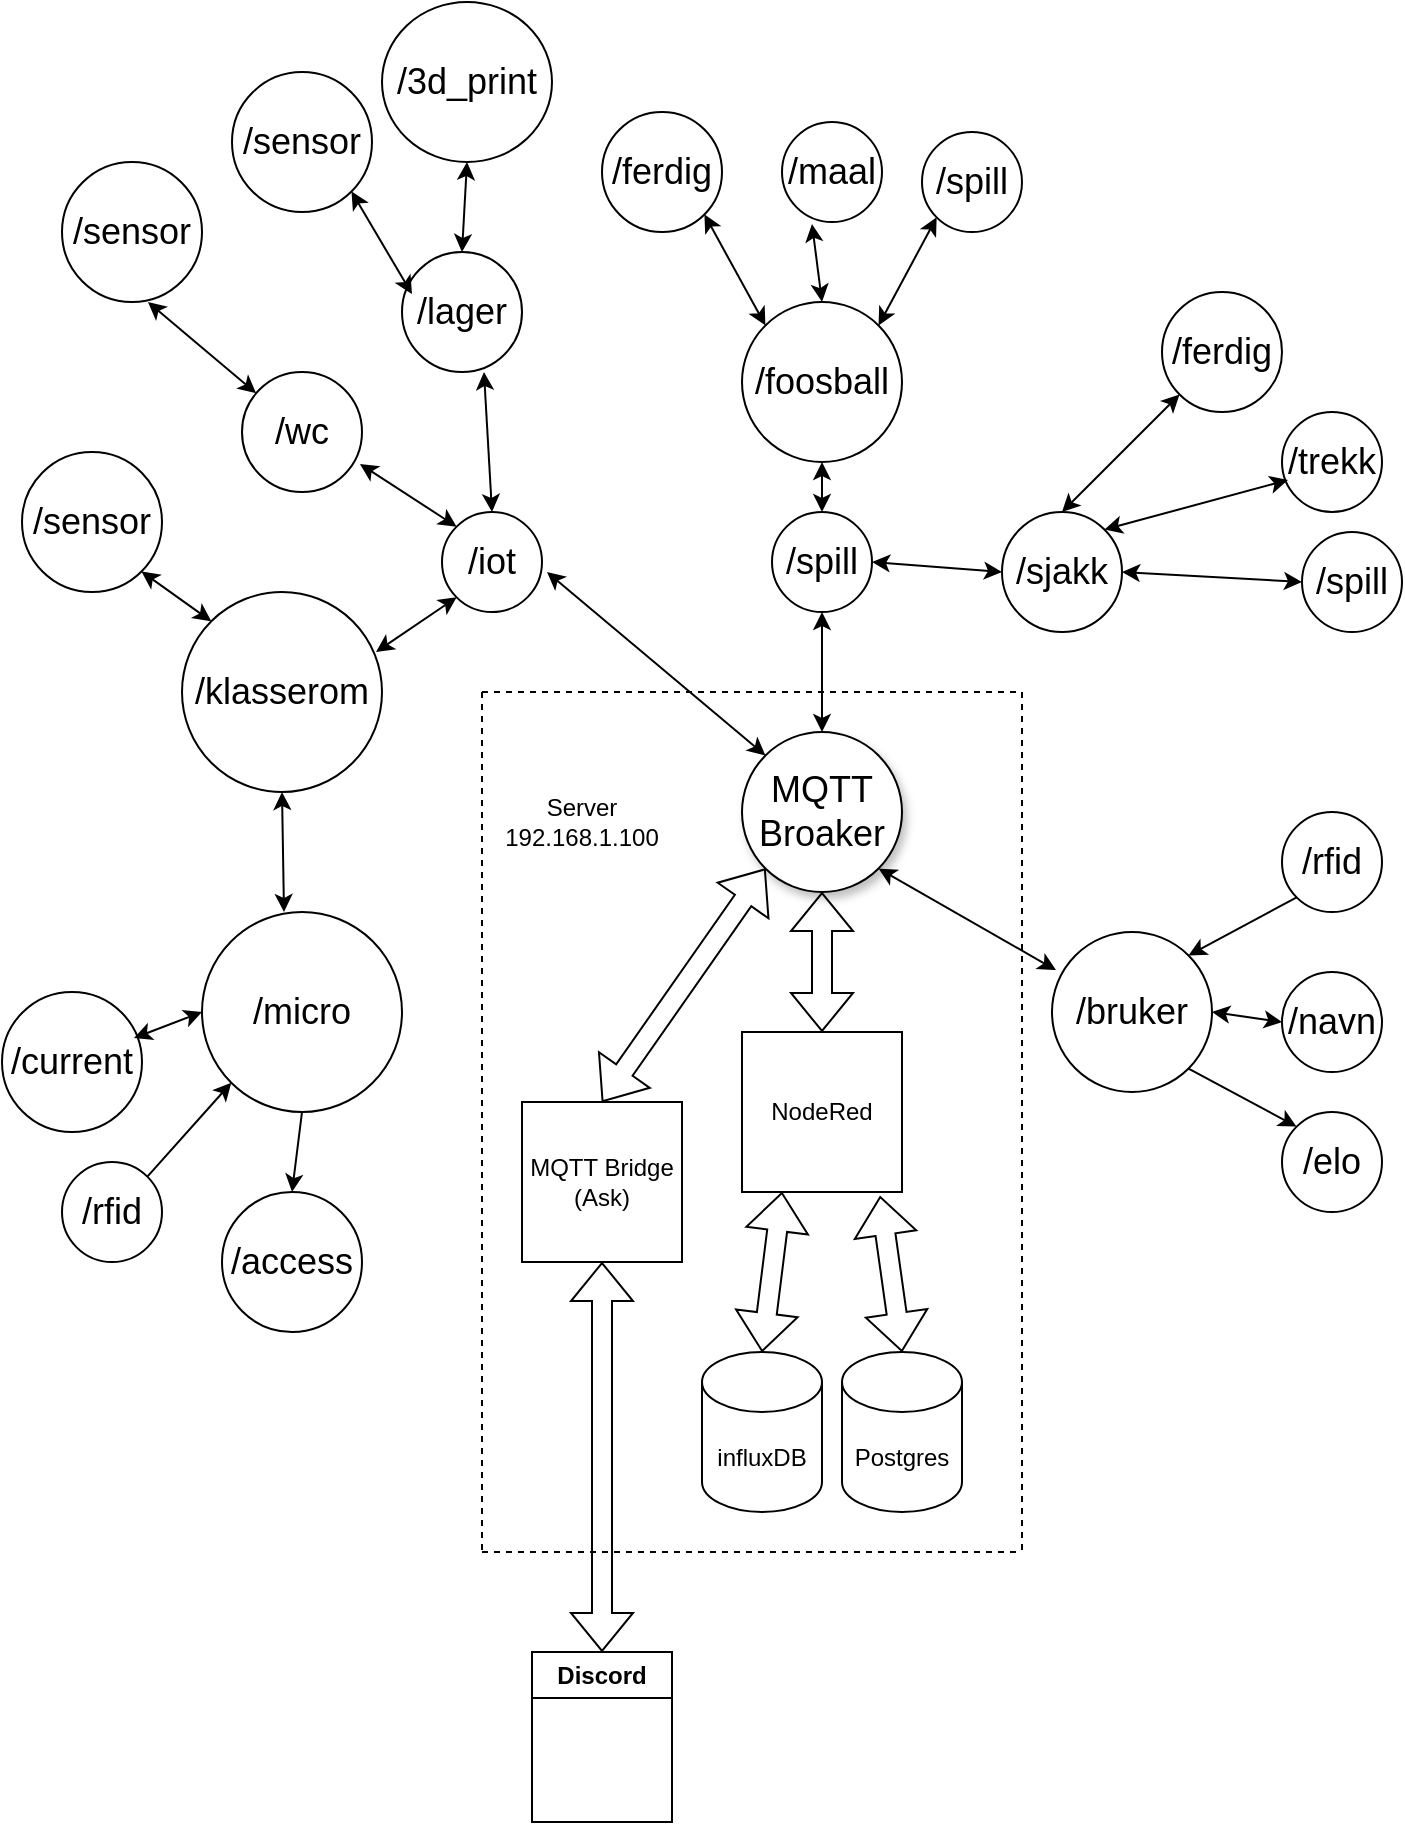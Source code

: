 <mxfile version="26.2.9">
  <diagram name="Page-1" id="6-U9oWj5JZpFFCg8RY4Y">
    <mxGraphModel dx="2948" dy="1103" grid="1" gridSize="10" guides="1" tooltips="1" connect="1" arrows="1" fold="1" page="1" pageScale="1" pageWidth="827" pageHeight="1169" math="0" shadow="0">
      <root>
        <mxCell id="0" />
        <mxCell id="1" parent="0" />
        <mxCell id="urKDHidlisGYxtg2ARkH-1" value="&lt;font style=&quot;font-size: 18px;&quot;&gt;MQTT&lt;br&gt;Broaker&lt;/font&gt;" style="ellipse;whiteSpace=wrap;html=1;aspect=fixed;shadow=1;fillColor=light-dark(#FFFFFF,#99CCFF);" parent="1" vertex="1">
          <mxGeometry x="380" y="400" width="80" height="80" as="geometry" />
        </mxCell>
        <mxCell id="urKDHidlisGYxtg2ARkH-2" value="Postgres" style="shape=cylinder3;whiteSpace=wrap;html=1;boundedLbl=1;backgroundOutline=1;size=15;" parent="1" vertex="1">
          <mxGeometry x="430" y="710" width="60" height="80" as="geometry" />
        </mxCell>
        <mxCell id="urKDHidlisGYxtg2ARkH-3" value="NodeRed" style="whiteSpace=wrap;html=1;aspect=fixed;" parent="1" vertex="1">
          <mxGeometry x="380" y="550" width="80" height="80" as="geometry" />
        </mxCell>
        <mxCell id="urKDHidlisGYxtg2ARkH-4" value="influxDB" style="shape=cylinder3;whiteSpace=wrap;html=1;boundedLbl=1;backgroundOutline=1;size=15;" parent="1" vertex="1">
          <mxGeometry x="360" y="710" width="60" height="80" as="geometry" />
        </mxCell>
        <mxCell id="urKDHidlisGYxtg2ARkH-5" value="MQTT Bridge&lt;br&gt;(Ask)" style="whiteSpace=wrap;html=1;aspect=fixed;" parent="1" vertex="1">
          <mxGeometry x="270" y="585" width="80" height="80" as="geometry" />
        </mxCell>
        <mxCell id="urKDHidlisGYxtg2ARkH-8" value="Discord" style="swimlane;whiteSpace=wrap;html=1;" parent="1" vertex="1">
          <mxGeometry x="275" y="860" width="70" height="85" as="geometry" />
        </mxCell>
        <mxCell id="urKDHidlisGYxtg2ARkH-9" value="" style="shape=flexArrow;endArrow=classic;startArrow=classic;html=1;rounded=0;entryX=0.5;entryY=0;entryDx=0;entryDy=0;entryPerimeter=0;exitX=0.863;exitY=1.025;exitDx=0;exitDy=0;exitPerimeter=0;" parent="1" source="urKDHidlisGYxtg2ARkH-3" target="urKDHidlisGYxtg2ARkH-2" edge="1">
          <mxGeometry width="100" height="100" relative="1" as="geometry">
            <mxPoint x="360" y="610" as="sourcePoint" />
            <mxPoint x="460" y="510" as="targetPoint" />
          </mxGeometry>
        </mxCell>
        <mxCell id="urKDHidlisGYxtg2ARkH-11" value="" style="shape=flexArrow;endArrow=classic;startArrow=classic;html=1;rounded=0;entryX=0.5;entryY=0;entryDx=0;entryDy=0;entryPerimeter=0;" parent="1" target="urKDHidlisGYxtg2ARkH-4" edge="1">
          <mxGeometry width="100" height="100" relative="1" as="geometry">
            <mxPoint x="400" y="630" as="sourcePoint" />
            <mxPoint x="460" y="510" as="targetPoint" />
          </mxGeometry>
        </mxCell>
        <mxCell id="urKDHidlisGYxtg2ARkH-12" value="" style="shape=flexArrow;endArrow=classic;startArrow=classic;html=1;rounded=0;entryX=0.5;entryY=1;entryDx=0;entryDy=0;exitX=0.5;exitY=0;exitDx=0;exitDy=0;" parent="1" source="urKDHidlisGYxtg2ARkH-3" target="urKDHidlisGYxtg2ARkH-1" edge="1">
          <mxGeometry width="100" height="100" relative="1" as="geometry">
            <mxPoint x="360" y="610" as="sourcePoint" />
            <mxPoint x="460" y="510" as="targetPoint" />
          </mxGeometry>
        </mxCell>
        <mxCell id="urKDHidlisGYxtg2ARkH-13" value="" style="shape=flexArrow;endArrow=classic;startArrow=classic;html=1;rounded=0;entryX=0;entryY=1;entryDx=0;entryDy=0;exitX=0.5;exitY=0;exitDx=0;exitDy=0;" parent="1" source="urKDHidlisGYxtg2ARkH-5" target="urKDHidlisGYxtg2ARkH-1" edge="1">
          <mxGeometry width="100" height="100" relative="1" as="geometry">
            <mxPoint x="360" y="610" as="sourcePoint" />
            <mxPoint x="460" y="510" as="targetPoint" />
          </mxGeometry>
        </mxCell>
        <mxCell id="urKDHidlisGYxtg2ARkH-14" value="" style="shape=flexArrow;endArrow=classic;startArrow=classic;html=1;rounded=0;exitX=0.5;exitY=0;exitDx=0;exitDy=0;entryX=0.5;entryY=1;entryDx=0;entryDy=0;" parent="1" source="urKDHidlisGYxtg2ARkH-8" target="urKDHidlisGYxtg2ARkH-5" edge="1">
          <mxGeometry width="100" height="100" relative="1" as="geometry">
            <mxPoint x="360" y="610" as="sourcePoint" />
            <mxPoint x="460" y="510" as="targetPoint" />
          </mxGeometry>
        </mxCell>
        <mxCell id="urKDHidlisGYxtg2ARkH-15" value="&lt;font style=&quot;font-size: 18px;&quot;&gt;/iot&lt;/font&gt;" style="ellipse;whiteSpace=wrap;html=1;strokeColor=light-dark(#000000,#007FFF);" parent="1" vertex="1">
          <mxGeometry x="230" y="290" width="50" height="50" as="geometry" />
        </mxCell>
        <mxCell id="urKDHidlisGYxtg2ARkH-16" value="&lt;font style=&quot;font-size: 18px;&quot;&gt;/spill&lt;/font&gt;" style="ellipse;whiteSpace=wrap;html=1;strokeColor=light-dark(#000000,#007FFF);" parent="1" vertex="1">
          <mxGeometry x="395" y="290" width="50" height="50" as="geometry" />
        </mxCell>
        <mxCell id="urKDHidlisGYxtg2ARkH-17" value="&lt;font style=&quot;font-size: 18px;&quot;&gt;/bruker&lt;/font&gt;" style="ellipse;whiteSpace=wrap;html=1;strokeColor=light-dark(#000000,#007FFF);" parent="1" vertex="1">
          <mxGeometry x="535" y="500" width="80" height="80" as="geometry" />
        </mxCell>
        <mxCell id="urKDHidlisGYxtg2ARkH-21" value="" style="endArrow=classic;startArrow=classic;html=1;rounded=0;exitX=0.5;exitY=1;exitDx=0;exitDy=0;" parent="1" source="urKDHidlisGYxtg2ARkH-26" edge="1">
          <mxGeometry width="50" height="50" relative="1" as="geometry">
            <mxPoint x="450" y="240" as="sourcePoint" />
            <mxPoint x="420" y="290" as="targetPoint" />
          </mxGeometry>
        </mxCell>
        <mxCell id="urKDHidlisGYxtg2ARkH-23" value="" style="endArrow=classic;startArrow=classic;html=1;rounded=0;exitX=1;exitY=1;exitDx=0;exitDy=0;entryX=0.025;entryY=0.238;entryDx=0;entryDy=0;entryPerimeter=0;" parent="1" source="urKDHidlisGYxtg2ARkH-1" target="urKDHidlisGYxtg2ARkH-17" edge="1">
          <mxGeometry width="50" height="50" relative="1" as="geometry">
            <mxPoint x="480" y="520" as="sourcePoint" />
            <mxPoint x="510" y="390" as="targetPoint" />
          </mxGeometry>
        </mxCell>
        <mxCell id="urKDHidlisGYxtg2ARkH-24" value="" style="endArrow=classic;startArrow=classic;html=1;rounded=0;entryX=0.5;entryY=1;entryDx=0;entryDy=0;exitX=0.5;exitY=0;exitDx=0;exitDy=0;" parent="1" source="urKDHidlisGYxtg2ARkH-1" target="urKDHidlisGYxtg2ARkH-16" edge="1">
          <mxGeometry width="50" height="50" relative="1" as="geometry">
            <mxPoint x="370" y="350" as="sourcePoint" />
            <mxPoint x="420" y="300" as="targetPoint" />
          </mxGeometry>
        </mxCell>
        <mxCell id="urKDHidlisGYxtg2ARkH-25" value="" style="endArrow=classic;startArrow=classic;html=1;rounded=0;entryX=0;entryY=0;entryDx=0;entryDy=0;exitX=1.05;exitY=0.6;exitDx=0;exitDy=0;exitPerimeter=0;" parent="1" source="urKDHidlisGYxtg2ARkH-15" target="urKDHidlisGYxtg2ARkH-1" edge="1">
          <mxGeometry width="50" height="50" relative="1" as="geometry">
            <mxPoint x="280" y="450" as="sourcePoint" />
            <mxPoint x="330" y="400" as="targetPoint" />
          </mxGeometry>
        </mxCell>
        <mxCell id="urKDHidlisGYxtg2ARkH-26" value="&lt;font style=&quot;font-size: 18px;&quot;&gt;/foosball&lt;/font&gt;" style="ellipse;whiteSpace=wrap;html=1;strokeColor=light-dark(#000000,#007FFF);" parent="1" vertex="1">
          <mxGeometry x="380" y="185" width="80" height="80" as="geometry" />
        </mxCell>
        <mxCell id="urKDHidlisGYxtg2ARkH-28" value="&lt;font style=&quot;font-size: 18px;&quot;&gt;/rfid&lt;/font&gt;" style="ellipse;whiteSpace=wrap;html=1;strokeColor=light-dark(#000000,#007FFF);" parent="1" vertex="1">
          <mxGeometry x="650" y="440" width="50" height="50" as="geometry" />
        </mxCell>
        <mxCell id="urKDHidlisGYxtg2ARkH-29" value="&lt;font style=&quot;font-size: 18px;&quot;&gt;/navn&lt;/font&gt;" style="ellipse;whiteSpace=wrap;html=1;strokeColor=light-dark(#000000,#007FFF);" parent="1" vertex="1">
          <mxGeometry x="650" y="520" width="50" height="50" as="geometry" />
        </mxCell>
        <mxCell id="urKDHidlisGYxtg2ARkH-30" value="&lt;font style=&quot;font-size: 18px;&quot;&gt;/elo&lt;/font&gt;" style="ellipse;whiteSpace=wrap;html=1;strokeColor=light-dark(#000000,#007FFF);" parent="1" vertex="1">
          <mxGeometry x="650" y="590" width="50" height="50" as="geometry" />
        </mxCell>
        <mxCell id="urKDHidlisGYxtg2ARkH-27" value="&lt;font style=&quot;font-size: 18px;&quot;&gt;/sjakk&lt;/font&gt;" style="ellipse;whiteSpace=wrap;html=1;strokeColor=light-dark(#000000,#007FFF);" parent="1" vertex="1">
          <mxGeometry x="510" y="290" width="60" height="60" as="geometry" />
        </mxCell>
        <mxCell id="urKDHidlisGYxtg2ARkH-32" value="&lt;span style=&quot;font-size: 18px;&quot;&gt;/wc&lt;/span&gt;" style="ellipse;whiteSpace=wrap;html=1;strokeColor=light-dark(#000000,#007FFF);" parent="1" vertex="1">
          <mxGeometry x="130" y="220" width="60" height="60" as="geometry" />
        </mxCell>
        <mxCell id="urKDHidlisGYxtg2ARkH-33" value="&lt;font style=&quot;font-size: 18px;&quot;&gt;/klasserom&lt;/font&gt;" style="ellipse;whiteSpace=wrap;html=1;strokeColor=light-dark(#000000,#007FFF);" parent="1" vertex="1">
          <mxGeometry x="100" y="330" width="100" height="100" as="geometry" />
        </mxCell>
        <mxCell id="urKDHidlisGYxtg2ARkH-35" value="" style="endArrow=classic;startArrow=classic;html=1;rounded=0;entryX=0;entryY=1;entryDx=0;entryDy=0;exitX=0.97;exitY=0.3;exitDx=0;exitDy=0;exitPerimeter=0;" parent="1" source="urKDHidlisGYxtg2ARkH-33" target="urKDHidlisGYxtg2ARkH-15" edge="1">
          <mxGeometry width="50" height="50" relative="1" as="geometry">
            <mxPoint x="110" y="570" as="sourcePoint" />
            <mxPoint x="160" y="520" as="targetPoint" />
          </mxGeometry>
        </mxCell>
        <mxCell id="urKDHidlisGYxtg2ARkH-36" value="" style="endArrow=classic;startArrow=classic;html=1;rounded=0;entryX=0;entryY=0;entryDx=0;entryDy=0;exitX=0.983;exitY=0.767;exitDx=0;exitDy=0;exitPerimeter=0;" parent="1" source="urKDHidlisGYxtg2ARkH-32" target="urKDHidlisGYxtg2ARkH-15" edge="1">
          <mxGeometry width="50" height="50" relative="1" as="geometry">
            <mxPoint x="260" y="350" as="sourcePoint" />
            <mxPoint x="220" y="490" as="targetPoint" />
          </mxGeometry>
        </mxCell>
        <mxCell id="urKDHidlisGYxtg2ARkH-38" value="&lt;font style=&quot;font-size: 18px;&quot;&gt;/micro&lt;/font&gt;" style="ellipse;whiteSpace=wrap;html=1;strokeColor=light-dark(#000000,#007FFF);" parent="1" vertex="1">
          <mxGeometry x="110" y="490" width="100" height="100" as="geometry" />
        </mxCell>
        <mxCell id="urKDHidlisGYxtg2ARkH-39" value="&lt;font style=&quot;font-size: 18px;&quot;&gt;/sensor&lt;/font&gt;" style="ellipse;whiteSpace=wrap;html=1;strokeColor=light-dark(#000000,#007FFF);" parent="1" vertex="1">
          <mxGeometry x="40" y="115" width="70" height="70" as="geometry" />
        </mxCell>
        <mxCell id="urKDHidlisGYxtg2ARkH-40" value="&lt;font style=&quot;font-size: 18px;&quot;&gt;/sensor&lt;/font&gt;" style="ellipse;whiteSpace=wrap;html=1;strokeColor=light-dark(#000000,#007FFF);" parent="1" vertex="1">
          <mxGeometry x="20" y="260" width="70" height="70" as="geometry" />
        </mxCell>
        <mxCell id="urKDHidlisGYxtg2ARkH-41" value="&lt;font style=&quot;font-size: 18px;&quot;&gt;/trekk&lt;/font&gt;" style="ellipse;whiteSpace=wrap;html=1;strokeColor=light-dark(#000000,#007FFF);" parent="1" vertex="1">
          <mxGeometry x="650" y="240" width="50" height="50" as="geometry" />
        </mxCell>
        <mxCell id="urKDHidlisGYxtg2ARkH-43" value="&lt;font style=&quot;font-size: 18px;&quot;&gt;/ferdig&lt;/font&gt;" style="ellipse;whiteSpace=wrap;html=1;strokeColor=light-dark(#000000,#007FFF);" parent="1" vertex="1">
          <mxGeometry x="590" y="180" width="60" height="60" as="geometry" />
        </mxCell>
        <mxCell id="urKDHidlisGYxtg2ARkH-44" value="&lt;font style=&quot;font-size: 18px;&quot;&gt;/spill&lt;/font&gt;" style="ellipse;whiteSpace=wrap;html=1;strokeColor=light-dark(#000000,#007FFF);" parent="1" vertex="1">
          <mxGeometry x="660" y="300" width="50" height="50" as="geometry" />
        </mxCell>
        <mxCell id="urKDHidlisGYxtg2ARkH-45" value="" style="endArrow=classic;startArrow=classic;html=1;rounded=0;entryX=0.06;entryY=0.68;entryDx=0;entryDy=0;entryPerimeter=0;exitX=1;exitY=0;exitDx=0;exitDy=0;" parent="1" source="urKDHidlisGYxtg2ARkH-27" target="urKDHidlisGYxtg2ARkH-41" edge="1">
          <mxGeometry width="50" height="50" relative="1" as="geometry">
            <mxPoint x="530" y="640" as="sourcePoint" />
            <mxPoint x="580" y="590" as="targetPoint" />
          </mxGeometry>
        </mxCell>
        <mxCell id="urKDHidlisGYxtg2ARkH-46" value="" style="endArrow=classic;startArrow=classic;html=1;rounded=0;entryX=0;entryY=1;entryDx=0;entryDy=0;exitX=0.5;exitY=0;exitDx=0;exitDy=0;" parent="1" source="urKDHidlisGYxtg2ARkH-27" target="urKDHidlisGYxtg2ARkH-43" edge="1">
          <mxGeometry width="50" height="50" relative="1" as="geometry">
            <mxPoint x="620" y="240" as="sourcePoint" />
            <mxPoint x="670" y="190" as="targetPoint" />
          </mxGeometry>
        </mxCell>
        <mxCell id="urKDHidlisGYxtg2ARkH-47" value="&lt;font style=&quot;font-size: 18px;&quot;&gt;/maal&lt;/font&gt;" style="ellipse;whiteSpace=wrap;html=1;strokeColor=light-dark(#000000,#007FFF);" parent="1" vertex="1">
          <mxGeometry x="400" y="95" width="50" height="50" as="geometry" />
        </mxCell>
        <mxCell id="urKDHidlisGYxtg2ARkH-48" value="&lt;font style=&quot;font-size: 18px;&quot;&gt;/ferdig&lt;/font&gt;" style="ellipse;whiteSpace=wrap;html=1;strokeColor=light-dark(#000000,#007FFF);" parent="1" vertex="1">
          <mxGeometry x="310" y="90" width="60" height="60" as="geometry" />
        </mxCell>
        <mxCell id="urKDHidlisGYxtg2ARkH-49" value="&lt;font style=&quot;font-size: 18px;&quot;&gt;/spill&lt;/font&gt;" style="ellipse;whiteSpace=wrap;html=1;strokeColor=light-dark(#000000,#007FFF);" parent="1" vertex="1">
          <mxGeometry x="470" y="100" width="50" height="50" as="geometry" />
        </mxCell>
        <mxCell id="urKDHidlisGYxtg2ARkH-52" value="" style="endArrow=classic;startArrow=classic;html=1;rounded=0;entryX=0;entryY=1;entryDx=0;entryDy=0;exitX=1;exitY=0;exitDx=0;exitDy=0;" parent="1" source="urKDHidlisGYxtg2ARkH-26" target="urKDHidlisGYxtg2ARkH-49" edge="1">
          <mxGeometry width="50" height="50" relative="1" as="geometry">
            <mxPoint x="540" y="250" as="sourcePoint" />
            <mxPoint x="560" y="230" as="targetPoint" />
          </mxGeometry>
        </mxCell>
        <mxCell id="urKDHidlisGYxtg2ARkH-53" value="" style="endArrow=classic;startArrow=classic;html=1;rounded=0;entryX=0.3;entryY=1.02;entryDx=0;entryDy=0;exitX=0.5;exitY=0;exitDx=0;exitDy=0;entryPerimeter=0;" parent="1" source="urKDHidlisGYxtg2ARkH-26" target="urKDHidlisGYxtg2ARkH-47" edge="1">
          <mxGeometry width="50" height="50" relative="1" as="geometry">
            <mxPoint x="546" y="267" as="sourcePoint" />
            <mxPoint x="587" y="233" as="targetPoint" />
          </mxGeometry>
        </mxCell>
        <mxCell id="urKDHidlisGYxtg2ARkH-54" value="" style="endArrow=classic;startArrow=classic;html=1;rounded=0;entryX=1;entryY=1;entryDx=0;entryDy=0;exitX=0;exitY=0;exitDx=0;exitDy=0;" parent="1" source="urKDHidlisGYxtg2ARkH-26" target="urKDHidlisGYxtg2ARkH-48" edge="1">
          <mxGeometry width="50" height="50" relative="1" as="geometry">
            <mxPoint x="556" y="277" as="sourcePoint" />
            <mxPoint x="480" y="180" as="targetPoint" />
          </mxGeometry>
        </mxCell>
        <mxCell id="urKDHidlisGYxtg2ARkH-56" value="" style="endArrow=classic;startArrow=classic;html=1;rounded=0;exitX=0.614;exitY=1;exitDx=0;exitDy=0;exitPerimeter=0;" parent="1" source="urKDHidlisGYxtg2ARkH-39" target="urKDHidlisGYxtg2ARkH-32" edge="1">
          <mxGeometry width="50" height="50" relative="1" as="geometry">
            <mxPoint x="390" y="590" as="sourcePoint" />
            <mxPoint x="440" y="540" as="targetPoint" />
          </mxGeometry>
        </mxCell>
        <mxCell id="urKDHidlisGYxtg2ARkH-59" value="" style="endArrow=classic;startArrow=classic;html=1;rounded=0;entryX=0.5;entryY=1;entryDx=0;entryDy=0;exitX=0.41;exitY=0;exitDx=0;exitDy=0;exitPerimeter=0;" parent="1" source="urKDHidlisGYxtg2ARkH-38" target="urKDHidlisGYxtg2ARkH-33" edge="1">
          <mxGeometry width="50" height="50" relative="1" as="geometry">
            <mxPoint x="30" y="490" as="sourcePoint" />
            <mxPoint x="80" y="440" as="targetPoint" />
          </mxGeometry>
        </mxCell>
        <mxCell id="urKDHidlisGYxtg2ARkH-60" value="" style="endArrow=classic;startArrow=classic;html=1;rounded=0;entryX=1;entryY=1;entryDx=0;entryDy=0;exitX=0;exitY=0;exitDx=0;exitDy=0;" parent="1" source="urKDHidlisGYxtg2ARkH-33" target="urKDHidlisGYxtg2ARkH-40" edge="1">
          <mxGeometry width="50" height="50" relative="1" as="geometry">
            <mxPoint x="40" y="500" as="sourcePoint" />
            <mxPoint x="90" y="450" as="targetPoint" />
          </mxGeometry>
        </mxCell>
        <mxCell id="urKDHidlisGYxtg2ARkH-61" value="" style="endArrow=classic;startArrow=classic;html=1;rounded=0;entryX=0;entryY=0.5;entryDx=0;entryDy=0;exitX=1;exitY=0.5;exitDx=0;exitDy=0;" parent="1" target="urKDHidlisGYxtg2ARkH-29" edge="1" source="urKDHidlisGYxtg2ARkH-17">
          <mxGeometry width="50" height="50" relative="1" as="geometry">
            <mxPoint x="620" y="510" as="sourcePoint" />
            <mxPoint x="100" y="460" as="targetPoint" />
          </mxGeometry>
        </mxCell>
        <mxCell id="GDrD-Kpo9oYSKBDEFug5-2" value="&lt;font style=&quot;font-size: 18px;&quot;&gt;/current&lt;/font&gt;" style="ellipse;whiteSpace=wrap;html=1;strokeColor=light-dark(#000000,#007FFF);" vertex="1" parent="1">
          <mxGeometry x="10" y="530" width="70" height="70" as="geometry" />
        </mxCell>
        <mxCell id="GDrD-Kpo9oYSKBDEFug5-3" value="&lt;font style=&quot;font-size: 18px;&quot;&gt;/rfid&lt;/font&gt;" style="ellipse;whiteSpace=wrap;html=1;strokeColor=light-dark(#000000,#007FFF);" vertex="1" parent="1">
          <mxGeometry x="40" y="615" width="50" height="50" as="geometry" />
        </mxCell>
        <mxCell id="GDrD-Kpo9oYSKBDEFug5-4" value="&lt;font style=&quot;font-size: 18px;&quot;&gt;/access&lt;/font&gt;" style="ellipse;whiteSpace=wrap;html=1;strokeColor=light-dark(#000000,#007FFF);" vertex="1" parent="1">
          <mxGeometry x="120" y="630" width="70" height="70" as="geometry" />
        </mxCell>
        <mxCell id="GDrD-Kpo9oYSKBDEFug5-6" value="" style="endArrow=classic;html=1;rounded=0;entryX=0;entryY=1;entryDx=0;entryDy=0;exitX=1;exitY=0;exitDx=0;exitDy=0;" edge="1" parent="1" source="GDrD-Kpo9oYSKBDEFug5-3" target="urKDHidlisGYxtg2ARkH-38">
          <mxGeometry width="50" height="50" relative="1" as="geometry">
            <mxPoint x="390" y="590" as="sourcePoint" />
            <mxPoint x="440" y="540" as="targetPoint" />
          </mxGeometry>
        </mxCell>
        <mxCell id="GDrD-Kpo9oYSKBDEFug5-8" value="" style="endArrow=classic;html=1;rounded=0;entryX=0.5;entryY=0;entryDx=0;entryDy=0;exitX=0.5;exitY=1;exitDx=0;exitDy=0;" edge="1" parent="1" source="urKDHidlisGYxtg2ARkH-38" target="GDrD-Kpo9oYSKBDEFug5-4">
          <mxGeometry width="50" height="50" relative="1" as="geometry">
            <mxPoint x="390" y="590" as="sourcePoint" />
            <mxPoint x="440" y="540" as="targetPoint" />
          </mxGeometry>
        </mxCell>
        <mxCell id="GDrD-Kpo9oYSKBDEFug5-10" value="" style="endArrow=none;dashed=1;html=1;rounded=0;" edge="1" parent="1">
          <mxGeometry width="50" height="50" relative="1" as="geometry">
            <mxPoint x="520" y="380" as="sourcePoint" />
            <mxPoint x="520" y="810" as="targetPoint" />
          </mxGeometry>
        </mxCell>
        <mxCell id="GDrD-Kpo9oYSKBDEFug5-11" value="" style="endArrow=none;dashed=1;html=1;rounded=0;" edge="1" parent="1">
          <mxGeometry width="50" height="50" relative="1" as="geometry">
            <mxPoint x="250" y="810" as="sourcePoint" />
            <mxPoint x="520" y="810" as="targetPoint" />
          </mxGeometry>
        </mxCell>
        <mxCell id="GDrD-Kpo9oYSKBDEFug5-12" value="" style="endArrow=none;dashed=1;html=1;rounded=0;" edge="1" parent="1">
          <mxGeometry width="50" height="50" relative="1" as="geometry">
            <mxPoint x="250" y="380" as="sourcePoint" />
            <mxPoint x="250" y="810" as="targetPoint" />
          </mxGeometry>
        </mxCell>
        <mxCell id="GDrD-Kpo9oYSKBDEFug5-13" value="" style="endArrow=none;dashed=1;html=1;rounded=0;" edge="1" parent="1">
          <mxGeometry width="50" height="50" relative="1" as="geometry">
            <mxPoint x="250" y="380" as="sourcePoint" />
            <mxPoint x="520" y="380" as="targetPoint" />
          </mxGeometry>
        </mxCell>
        <mxCell id="GDrD-Kpo9oYSKBDEFug5-14" value="Server&lt;div&gt;192.168.1.100&lt;/div&gt;" style="text;html=1;align=center;verticalAlign=middle;whiteSpace=wrap;rounded=0;" vertex="1" parent="1">
          <mxGeometry x="270" y="430" width="60" height="30" as="geometry" />
        </mxCell>
        <mxCell id="GDrD-Kpo9oYSKBDEFug5-15" value="" style="endArrow=classic;startArrow=classic;html=1;rounded=0;entryX=0;entryY=0.5;entryDx=0;entryDy=0;exitX=1;exitY=0.5;exitDx=0;exitDy=0;" edge="1" parent="1" source="urKDHidlisGYxtg2ARkH-16" target="urKDHidlisGYxtg2ARkH-27">
          <mxGeometry width="50" height="50" relative="1" as="geometry">
            <mxPoint x="430" y="410" as="sourcePoint" />
            <mxPoint x="430" y="350" as="targetPoint" />
          </mxGeometry>
        </mxCell>
        <mxCell id="GDrD-Kpo9oYSKBDEFug5-16" value="" style="endArrow=classic;startArrow=classic;html=1;rounded=0;entryX=0;entryY=0.5;entryDx=0;entryDy=0;exitX=0.943;exitY=0.329;exitDx=0;exitDy=0;exitPerimeter=0;" edge="1" parent="1" source="GDrD-Kpo9oYSKBDEFug5-2" target="urKDHidlisGYxtg2ARkH-38">
          <mxGeometry width="50" height="50" relative="1" as="geometry">
            <mxPoint x="440" y="420" as="sourcePoint" />
            <mxPoint x="440" y="360" as="targetPoint" />
          </mxGeometry>
        </mxCell>
        <mxCell id="GDrD-Kpo9oYSKBDEFug5-17" value="&lt;span style=&quot;font-size: 18px;&quot;&gt;/lager&lt;/span&gt;" style="ellipse;whiteSpace=wrap;html=1;strokeColor=light-dark(#000000,#007FFF);" vertex="1" parent="1">
          <mxGeometry x="210" y="160" width="60" height="60" as="geometry" />
        </mxCell>
        <mxCell id="GDrD-Kpo9oYSKBDEFug5-18" value="" style="endArrow=classic;startArrow=classic;html=1;rounded=0;entryX=0.5;entryY=0;entryDx=0;entryDy=0;exitX=0.683;exitY=1;exitDx=0;exitDy=0;exitPerimeter=0;" edge="1" parent="1" source="GDrD-Kpo9oYSKBDEFug5-17" target="urKDHidlisGYxtg2ARkH-15">
          <mxGeometry width="50" height="50" relative="1" as="geometry">
            <mxPoint x="240" y="244" as="sourcePoint" />
            <mxPoint x="293" y="265" as="targetPoint" />
          </mxGeometry>
        </mxCell>
        <mxCell id="GDrD-Kpo9oYSKBDEFug5-19" value="" style="endArrow=classic;startArrow=classic;html=1;rounded=0;entryX=0.083;entryY=0.35;entryDx=0;entryDy=0;entryPerimeter=0;exitX=1;exitY=1;exitDx=0;exitDy=0;" edge="1" parent="1" source="GDrD-Kpo9oYSKBDEFug5-21" target="GDrD-Kpo9oYSKBDEFug5-17">
          <mxGeometry width="50" height="50" relative="1" as="geometry">
            <mxPoint x="180" y="150" as="sourcePoint" />
            <mxPoint x="257" y="317" as="targetPoint" />
          </mxGeometry>
        </mxCell>
        <mxCell id="GDrD-Kpo9oYSKBDEFug5-20" value="" style="endArrow=classic;startArrow=classic;html=1;rounded=0;entryX=0.5;entryY=0;entryDx=0;entryDy=0;exitX=0.5;exitY=1;exitDx=0;exitDy=0;" edge="1" parent="1" source="GDrD-Kpo9oYSKBDEFug5-22" target="GDrD-Kpo9oYSKBDEFug5-17">
          <mxGeometry width="50" height="50" relative="1" as="geometry">
            <mxPoint x="230" y="105" as="sourcePoint" />
            <mxPoint x="245" y="135.5" as="targetPoint" />
          </mxGeometry>
        </mxCell>
        <mxCell id="GDrD-Kpo9oYSKBDEFug5-21" value="&lt;font style=&quot;font-size: 18px;&quot;&gt;/sensor&lt;/font&gt;" style="ellipse;whiteSpace=wrap;html=1;strokeColor=light-dark(#000000,#007FFF);" vertex="1" parent="1">
          <mxGeometry x="125" y="70" width="70" height="70" as="geometry" />
        </mxCell>
        <mxCell id="GDrD-Kpo9oYSKBDEFug5-22" value="&lt;font style=&quot;font-size: 18px;&quot;&gt;/3d_print&lt;/font&gt;" style="ellipse;whiteSpace=wrap;html=1;strokeColor=light-dark(#000000,#007FFF);" vertex="1" parent="1">
          <mxGeometry x="200" y="35" width="85" height="80" as="geometry" />
        </mxCell>
        <mxCell id="GDrD-Kpo9oYSKBDEFug5-23" value="" style="endArrow=classic;startArrow=classic;html=1;rounded=0;entryX=0;entryY=0.5;entryDx=0;entryDy=0;exitX=1;exitY=0.5;exitDx=0;exitDy=0;" edge="1" parent="1" source="urKDHidlisGYxtg2ARkH-27" target="urKDHidlisGYxtg2ARkH-44">
          <mxGeometry width="50" height="50" relative="1" as="geometry">
            <mxPoint x="571" y="309" as="sourcePoint" />
            <mxPoint x="663" y="284" as="targetPoint" />
          </mxGeometry>
        </mxCell>
        <mxCell id="GDrD-Kpo9oYSKBDEFug5-24" value="" style="endArrow=classic;html=1;rounded=0;entryX=1;entryY=0;entryDx=0;entryDy=0;exitX=0;exitY=1;exitDx=0;exitDy=0;" edge="1" parent="1" source="urKDHidlisGYxtg2ARkH-28" target="urKDHidlisGYxtg2ARkH-17">
          <mxGeometry width="50" height="50" relative="1" as="geometry">
            <mxPoint x="390" y="590" as="sourcePoint" />
            <mxPoint x="440" y="540" as="targetPoint" />
          </mxGeometry>
        </mxCell>
        <mxCell id="GDrD-Kpo9oYSKBDEFug5-25" value="" style="endArrow=classic;html=1;rounded=0;entryX=0;entryY=0;entryDx=0;entryDy=0;exitX=1;exitY=1;exitDx=0;exitDy=0;" edge="1" parent="1" source="urKDHidlisGYxtg2ARkH-17" target="urKDHidlisGYxtg2ARkH-30">
          <mxGeometry width="50" height="50" relative="1" as="geometry">
            <mxPoint x="390" y="590" as="sourcePoint" />
            <mxPoint x="440" y="540" as="targetPoint" />
          </mxGeometry>
        </mxCell>
      </root>
    </mxGraphModel>
  </diagram>
</mxfile>
